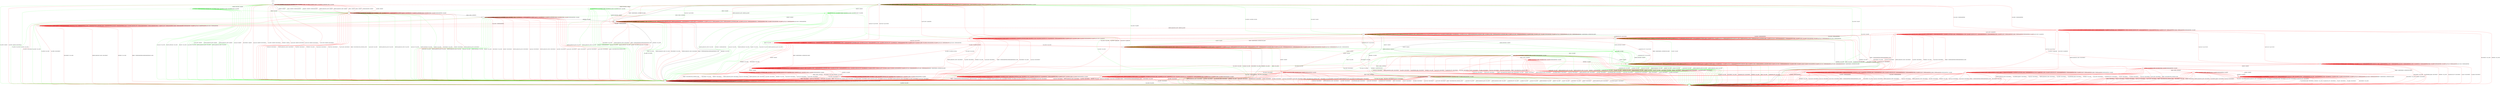 digraph "" {
	graph ["Incoming time"=0.11934328079223633,
		"Outgoing time"=0.16845393180847168,
		Output="{'States': 36, 'Transitions': 837, 'Filename': '../results/ssh/OpenSSH-DropBear-msat-3.dot'}",
		Reference="{'States': 32, 'Transitions': 683, 'Filename': '../subjects/ssh/OpenSSH.dot'}",
		Solver=msat,
		Updated="{'States': 18, 'Transitions': 222, 'Filename': '../subjects/ssh/DropBear.dot'}",
		"f-measure"=0.15027624309392265,
		precision=0.3063063063063063,
		recall=0.09956076134699854
	];
	a -> a	[key=0,
		label="SERVICE_REQUEST_AUTH / SERVICE_ACCEPT"];
	a -> a	[key=1,
		label="CH_CLOSE / CH_NONE"];
	a -> a	[key=2,
		label="CH_REQUEST_PTY / CH_NONE"];
	a -> a	[key=3,
		label="CH_EOF / CH_NONE"];
	a -> a	[key=4,
		label="CH_DATA / CH_NONE"];
	a -> a	[key=5,
		color=green,
		label="UA_PK_NOK / NO_RESP"];
	a -> a	[key=6,
		color=green,
		label="SERVICE_REQUEST_CONN / SERVICE_ACCEPT"];
	a -> a	[key=7,
		color=green,
		label="UA_PK_OK / NO_RESP"];
	a -> a	[key=8,
		color=red,
		label="KEXINIT / UNIMPLEMENTED"];
	a -> a	[key=9,
		color=red,
		label="CH_WINDOW_ADJUST / CH_NONE"];
	a -> a	[key=10,
		color=red,
		label="DEBUG / NO_RESP"];
	a -> a	[key=11,
		color=red,
		label="CH_EXTENDED_DATA / CH_NONE"];
	a -> a	[key=12,
		color=red,
		label="KEX30 / UNIMPLEMENTED"];
	a -> a	[key=13,
		color=red,
		label="IGNORE / NO_RESP"];
	a -> a	[key=14,
		color=red,
		label="UNIMPLEMENTED / NO_RESP"];
	a -> e	[key=0,
		color=green,
		label="CH_OPEN / CH_OPEN_SUCCESS"];
	a -> f	[key=0,
		label="NEWKEYS / NO_CONN"];
	a -> f	[key=1,
		color=green,
		label="KEX30 / NO_CONN"];
	a -> f	[key=2,
		color=red,
		label="DISCONNECT / NO_CONN"];
	a -> f	[key=3,
		color=red,
		label="SERVICE_REQUEST_CONN / DISCONNECT"];
	a -> f	[key=4,
		color=red,
		label="REKEY / UNIMPLEMENTED|UNIMPLEMENTED|NO_CONN"];
	p	[color=green];
	a -> p	[key=0,
		color=green,
		label="KEXINIT_PROCEED / KEXINIT"];
	q	[color=green];
	a -> q	[key=0,
		color=green,
		label="KEXINIT / KEXINIT"];
	t	[color=red];
	a -> t	[key=0,
		color=red,
		label="UA_PK_OK / UA_SUCCESS"];
	a -> t	[key=1,
		color=red,
		label="UA_PW_OK / UA_SUCCESS"];
	u	[color=red];
	a -> u	[key=0,
		color=red,
		label="UA_PW_NOK / UA_FAILURE"];
	v	[color=red];
	a -> v	[key=0,
		color=red,
		label="UA_NONE / UA_FAILURE"];
	w	[color=red];
	a -> w	[key=0,
		color=red,
		label="UA_PK_NOK / UA_FAILURE"];
	x	[color=red];
	a -> x	[key=0,
		color=red,
		label="CH_OPEN / UNIMPLEMENTED"];
	b -> b	[key=0,
		label="CH_CLOSE / CH_NONE"];
	b -> b	[key=1,
		label="CH_REQUEST_PTY / CH_NONE"];
	b -> b	[key=2,
		label="CH_EOF / CH_NONE"];
	b -> b	[key=3,
		label="CH_DATA / CH_NONE"];
	b -> b	[key=4,
		color=green,
		label="KEX30 / UNIMPLEMENTED"];
	b -> b	[key=5,
		color=red,
		label="CH_WINDOW_ADJUST / CH_NONE"];
	b -> b	[key=6,
		color=red,
		label="DEBUG / NO_RESP"];
	b -> b	[key=7,
		color=red,
		label="CH_EXTENDED_DATA / CH_NONE"];
	b -> b	[key=8,
		color=red,
		label="IGNORE / NO_RESP"];
	b -> b	[key=9,
		color=red,
		label="UNIMPLEMENTED / NO_RESP"];
	b -> f	[key=0,
		color=green,
		label="UA_PK_NOK / NO_CONN"];
	b -> f	[key=1,
		color=green,
		label="SERVICE_REQUEST_AUTH / NO_CONN"];
	b -> f	[key=2,
		color=green,
		label="SERVICE_REQUEST_CONN / NO_CONN"];
	b -> f	[key=3,
		color=green,
		label="UA_PK_OK / NO_CONN"];
	b -> f	[key=4,
		color=green,
		label="KEXINIT_PROCEED / NO_CONN"];
	b -> f	[key=5,
		color=green,
		label="KEXINIT / NO_CONN"];
	b -> f	[key=6,
		color=red,
		label="DISCONNECT / NO_CONN"];
	b -> f	[key=7,
		color=red,
		label="KEXINIT / DISCONNECT"];
	b -> f	[key=8,
		color=red,
		label="SERVICE_REQUEST_AUTH / DISCONNECT"];
	b -> f	[key=9,
		color=red,
		label="UA_PK_OK / DISCONNECT"];
	b -> f	[key=10,
		color=red,
		label="SERVICE_REQUEST_CONN / DISCONNECT"];
	b -> f	[key=11,
		color=red,
		label="UA_NONE / DISCONNECT"];
	b -> f	[key=12,
		color=red,
		label="UA_PK_NOK / DISCONNECT"];
	b -> f	[key=13,
		color=red,
		label="KEX30 / DISCONNECT"];
	b -> f	[key=14,
		color=red,
		label="UA_PW_OK / DISCONNECT"];
	b -> f	[key=15,
		color=red,
		label="UA_PW_NOK / DISCONNECT"];
	b -> f	[key=16,
		color=red,
		label="REKEY / DISCONNECT|NO_CONN|NO_CONN"];
	b -> g	[key=0,
		label="NEWKEYS / NO_RESP"];
	b -> i	[key=0,
		color=green,
		label="CH_OPEN / NO_CONN"];
	b -> i	[key=1,
		color=red,
		label="CH_OPEN / DISCONNECT"];
	c -> b	[key=0,
		label="KEX30 / KEX31+NEWKEYS"];
	c -> c	[key=0,
		label="CH_CLOSE / CH_NONE"];
	c -> c	[key=1,
		label="CH_REQUEST_PTY / CH_NONE"];
	c -> c	[key=2,
		label="CH_EOF / CH_NONE"];
	c -> c	[key=3,
		label="CH_DATA / CH_NONE"];
	c -> c	[key=4,
		color=green,
		label="NEWKEYS / UNIMPLEMENTED"];
	c -> c	[key=5,
		color=red,
		label="CH_WINDOW_ADJUST / CH_NONE"];
	c -> c	[key=6,
		color=red,
		label="DEBUG / NO_RESP"];
	c -> c	[key=7,
		color=red,
		label="CH_EXTENDED_DATA / CH_NONE"];
	c -> c	[key=8,
		color=red,
		label="IGNORE / NO_RESP"];
	c -> c	[key=9,
		color=red,
		label="UNIMPLEMENTED / NO_RESP"];
	c -> f	[key=0,
		color=green,
		label="UA_PK_NOK / NO_CONN"];
	c -> f	[key=1,
		color=green,
		label="SERVICE_REQUEST_AUTH / NO_CONN"];
	c -> f	[key=2,
		color=green,
		label="SERVICE_REQUEST_CONN / NO_CONN"];
	c -> f	[key=3,
		color=green,
		label="UA_PK_OK / NO_CONN"];
	c -> f	[key=4,
		color=green,
		label="KEXINIT_PROCEED / NO_CONN"];
	c -> f	[key=5,
		color=green,
		label="KEXINIT / NO_CONN"];
	c -> f	[key=6,
		color=red,
		label="DISCONNECT / NO_CONN"];
	c -> f	[key=7,
		color=red,
		label="KEXINIT / DISCONNECT"];
	c -> f	[key=8,
		color=red,
		label="SERVICE_REQUEST_AUTH / DISCONNECT"];
	c -> f	[key=9,
		color=red,
		label="UA_PK_OK / DISCONNECT"];
	c -> f	[key=10,
		color=red,
		label="SERVICE_REQUEST_CONN / DISCONNECT"];
	c -> f	[key=11,
		color=red,
		label="UA_NONE / DISCONNECT"];
	c -> f	[key=12,
		color=red,
		label="NEWKEYS / NO_CONN"];
	c -> f	[key=13,
		color=red,
		label="UA_PK_NOK / DISCONNECT"];
	c -> f	[key=14,
		color=red,
		label="UA_PW_OK / DISCONNECT"];
	c -> f	[key=15,
		color=red,
		label="UA_PW_NOK / DISCONNECT"];
	c -> f	[key=16,
		color=red,
		label="REKEY / DISCONNECT|NO_CONN|NO_CONN"];
	c -> i	[key=0,
		color=green,
		label="CH_OPEN / NO_CONN"];
	c -> i	[key=1,
		color=red,
		label="CH_OPEN / DISCONNECT"];
	d -> a	[key=0,
		color=green,
		label="CH_CLOSE / CH_EOF"];
	d -> d	[key=0,
		label="CH_OPEN / CH_MAX"];
	d -> d	[key=1,
		label="CH_DATA / NO_RESP"];
	d -> d	[key=2,
		color=green,
		label="UA_PK_NOK / NO_RESP"];
	d -> d	[key=3,
		color=green,
		label="SERVICE_REQUEST_AUTH / SERVICE_ACCEPT"];
	d -> d	[key=4,
		color=green,
		label="SERVICE_REQUEST_CONN / SERVICE_ACCEPT"];
	d -> d	[key=5,
		color=green,
		label="UA_PK_OK / NO_RESP"];
	d -> d	[key=6,
		color=red,
		label="SERVICE_REQUEST_AUTH / UNIMPLEMENTED"];
	d -> d	[key=7,
		color=red,
		label="CH_WINDOW_ADJUST / NO_RESP"];
	d -> d	[key=8,
		color=red,
		label="DEBUG / NO_RESP"];
	d -> d	[key=9,
		color=red,
		label="UA_PK_OK / UNIMPLEMENTED"];
	d -> d	[key=10,
		color=red,
		label="SERVICE_REQUEST_CONN / UNIMPLEMENTED"];
	d -> d	[key=11,
		color=red,
		label="UA_NONE / UNIMPLEMENTED"];
	d -> d	[key=12,
		color=red,
		label="CH_EXTENDED_DATA / NO_RESP"];
	d -> d	[key=13,
		color=red,
		label="UA_PK_NOK / UNIMPLEMENTED"];
	d -> d	[key=14,
		color=red,
		label="KEX30 / UNIMPLEMENTED"];
	d -> d	[key=15,
		color=red,
		label="IGNORE / NO_RESP"];
	d -> d	[key=16,
		color=red,
		label="CH_EOF / NO_RESP"];
	d -> d	[key=17,
		color=red,
		label="UNIMPLEMENTED / NO_RESP"];
	d -> d	[key=18,
		color=red,
		label="UA_PW_OK / UNIMPLEMENTED"];
	d -> d	[key=19,
		color=red,
		label="UA_PW_NOK / UNIMPLEMENTED"];
	d -> i	[key=0,
		label="NEWKEYS / NO_CONN"];
	d -> i	[key=1,
		color=green,
		label="KEX30 / NO_CONN"];
	d -> i	[key=2,
		color=green,
		label="CH_REQUEST_PTY / NO_CONN"];
	d -> i	[key=3,
		color=red,
		label="DISCONNECT / NO_CONN"];
	d -> i	[key=4,
		color=red,
		label="CH_REQUEST_PTY / DISCONNECT"];
	d -> j	[key=0,
		label="KEXINIT / KEXINIT"];
	d -> l	[key=0,
		color=green,
		label="CH_EOF / CH_EOF"];
	d -> l	[key=1,
		color=red,
		label="REKEY / KEXINIT|KEX31+NEWKEYS|NO_RESP"];
	r	[color=green];
	d -> r	[key=0,
		color=green,
		label="KEXINIT_PROCEED / KEXINIT"];
	d -> t	[key=0,
		color=red,
		label="CH_CLOSE / CH_CLOSE"];
	e -> a	[key=0,
		color=green,
		label="CH_CLOSE / CH_EOF"];
	e -> d	[key=0,
		color=green,
		label="CH_REQUEST_PTY / CH_SUCCESS"];
	e -> e	[key=0,
		label="CH_OPEN / CH_MAX"];
	e -> e	[key=1,
		label="CH_DATA / NO_RESP"];
	e -> e	[key=2,
		color=green,
		label="UA_PK_NOK / NO_RESP"];
	e -> e	[key=3,
		color=green,
		label="SERVICE_REQUEST_AUTH / SERVICE_ACCEPT"];
	e -> e	[key=4,
		color=green,
		label="SERVICE_REQUEST_CONN / SERVICE_ACCEPT"];
	e -> e	[key=5,
		color=green,
		label="UA_PK_OK / NO_RESP"];
	e -> e	[key=6,
		color=red,
		label="SERVICE_REQUEST_AUTH / NO_RESP"];
	e -> e	[key=7,
		color=red,
		label="CH_WINDOW_ADJUST / NO_RESP"];
	e -> e	[key=8,
		color=red,
		label="DEBUG / NO_RESP"];
	e -> e	[key=9,
		color=red,
		label="UA_PK_OK / UNIMPLEMENTED"];
	e -> e	[key=10,
		color=red,
		label="SERVICE_REQUEST_CONN / NO_RESP"];
	e -> e	[key=11,
		color=red,
		label="UA_NONE / UNIMPLEMENTED"];
	e -> e	[key=12,
		color=red,
		label="CH_EXTENDED_DATA / NO_RESP"];
	e -> e	[key=13,
		color=red,
		label="UA_PK_NOK / UNIMPLEMENTED"];
	e -> e	[key=14,
		color=red,
		label="KEX30 / NO_RESP"];
	e -> e	[key=15,
		color=red,
		label="IGNORE / NO_RESP"];
	e -> e	[key=16,
		color=red,
		label="CH_EOF / NO_RESP"];
	e -> e	[key=17,
		color=red,
		label="UNIMPLEMENTED / NO_RESP"];
	e -> e	[key=18,
		color=red,
		label="UA_PW_OK / UNIMPLEMENTED"];
	e -> e	[key=19,
		color=red,
		label="UA_PW_NOK / UNIMPLEMENTED"];
	e -> e	[key=20,
		color=red,
		label="REKEY / KEXINIT|KEX31+NEWKEYS|NO_RESP"];
	e -> i	[key=0,
		label="NEWKEYS / NO_CONN"];
	e -> i	[key=1,
		color=green,
		label="KEX30 / NO_CONN"];
	e -> i	[key=2,
		color=red,
		label="DISCONNECT / NO_CONN"];
	e -> j	[key=0,
		color=green,
		label="KEXINIT / KEXINIT"];
	e -> l	[key=0,
		color=red,
		label="CH_REQUEST_PTY / CH_SUCCESS"];
	e -> n	[key=0,
		color=green,
		label="CH_EOF / CH_EOF"];
	e -> r	[key=0,
		color=green,
		label="KEXINIT_PROCEED / KEXINIT"];
	z	[color=red];
	e -> z	[key=0,
		color=red,
		label="CH_CLOSE / CH_CLOSE"];
	ff	[color=red];
	e -> ff	[key=0,
		color=red,
		label="KEXINIT / KEXINIT"];
	f -> f	[key=0,
		label="KEXINIT / NO_CONN"];
	f -> f	[key=1,
		label="SERVICE_REQUEST_AUTH / NO_CONN"];
	f -> f	[key=2,
		label="UA_PK_OK / NO_CONN"];
	f -> f	[key=3,
		label="SERVICE_REQUEST_CONN / NO_CONN"];
	f -> f	[key=4,
		label="NEWKEYS / NO_CONN"];
	f -> f	[key=5,
		label="UA_PK_NOK / NO_CONN"];
	f -> f	[key=6,
		label="CH_CLOSE / CH_NONE"];
	f -> f	[key=7,
		label="CH_REQUEST_PTY / CH_NONE"];
	f -> f	[key=8,
		label="KEX30 / NO_CONN"];
	f -> f	[key=9,
		label="CH_EOF / CH_NONE"];
	f -> f	[key=10,
		label="CH_DATA / CH_NONE"];
	f -> f	[key=11,
		color=green,
		label="KEXINIT_PROCEED / NO_CONN"];
	f -> f	[key=12,
		color=red,
		label="DISCONNECT / NO_CONN"];
	f -> f	[key=13,
		color=red,
		label="CH_WINDOW_ADJUST / CH_NONE"];
	f -> f	[key=14,
		color=red,
		label="DEBUG / NO_CONN"];
	f -> f	[key=15,
		color=red,
		label="UA_NONE / NO_CONN"];
	f -> f	[key=16,
		color=red,
		label="CH_EXTENDED_DATA / CH_NONE"];
	f -> f	[key=17,
		color=red,
		label="IGNORE / NO_CONN"];
	f -> f	[key=18,
		color=red,
		label="UNIMPLEMENTED / NO_CONN"];
	f -> f	[key=19,
		color=red,
		label="UA_PW_OK / NO_CONN"];
	f -> f	[key=20,
		color=red,
		label="UA_PW_NOK / NO_CONN"];
	f -> f	[key=21,
		color=red,
		label="REKEY / NO_CONN|NO_CONN|NO_CONN"];
	f -> i	[key=0,
		label="CH_OPEN / NO_CONN"];
	g -> a	[key=0,
		color=green,
		label="UA_PK_OK / UA_SUCCESS"];
	g -> a	[key=1,
		color=red,
		label="SERVICE_REQUEST_AUTH / SERVICE_ACCEPT"];
	g -> f	[key=0,
		label="NEWKEYS / NO_CONN"];
	g -> f	[key=1,
		color=green,
		label="KEX30 / NO_CONN"];
	g -> f	[key=2,
		color=green,
		label="SERVICE_REQUEST_CONN / NO_CONN"];
	g -> f	[key=3,
		color=red,
		label="DISCONNECT / NO_CONN"];
	g -> f	[key=4,
		color=red,
		label="SERVICE_REQUEST_CONN / DISCONNECT"];
	g -> f	[key=5,
		color=red,
		label="REKEY / UNIMPLEMENTED|UNIMPLEMENTED|NO_CONN"];
	g -> g	[key=0,
		label="CH_CLOSE / CH_NONE"];
	g -> g	[key=1,
		label="CH_REQUEST_PTY / CH_NONE"];
	g -> g	[key=2,
		label="CH_EOF / CH_NONE"];
	g -> g	[key=3,
		label="CH_DATA / CH_NONE"];
	g -> g	[key=4,
		color=green,
		label="UA_PK_NOK / UA_FAILURE"];
	g -> g	[key=5,
		color=green,
		label="SERVICE_REQUEST_AUTH / SERVICE_ACCEPT"];
	g -> g	[key=6,
		color=red,
		label="KEXINIT / UNIMPLEMENTED"];
	g -> g	[key=7,
		color=red,
		label="CH_WINDOW_ADJUST / CH_NONE"];
	g -> g	[key=8,
		color=red,
		label="DEBUG / NO_RESP"];
	g -> g	[key=9,
		color=red,
		label="UA_PK_OK / UNIMPLEMENTED"];
	g -> g	[key=10,
		color=red,
		label="UA_NONE / UNIMPLEMENTED"];
	g -> g	[key=11,
		color=red,
		label="CH_EXTENDED_DATA / CH_NONE"];
	g -> g	[key=12,
		color=red,
		label="UA_PK_NOK / UNIMPLEMENTED"];
	g -> g	[key=13,
		color=red,
		label="KEX30 / UNIMPLEMENTED"];
	g -> g	[key=14,
		color=red,
		label="IGNORE / NO_RESP"];
	g -> g	[key=15,
		color=red,
		label="UNIMPLEMENTED / NO_RESP"];
	g -> g	[key=16,
		color=red,
		label="UA_PW_OK / UNIMPLEMENTED"];
	g -> g	[key=17,
		color=red,
		label="UA_PW_NOK / UNIMPLEMENTED"];
	g -> i	[key=0,
		color=green,
		label="CH_OPEN / NO_CONN"];
	g -> p	[key=0,
		color=green,
		label="KEXINIT_PROCEED / KEXINIT"];
	g -> q	[key=0,
		color=green,
		label="KEXINIT / KEXINIT"];
	s	[color=red];
	g -> s	[key=0,
		color=red,
		label="CH_OPEN / UNIMPLEMENTED"];
	h -> m	[key=0];
	i -> f	[key=0,
		label="CH_CLOSE / NO_CONN"];
	i -> i	[key=0,
		label="KEXINIT / NO_CONN"];
	i -> i	[key=1,
		label="SERVICE_REQUEST_AUTH / NO_CONN"];
	i -> i	[key=2,
		label="UA_PK_OK / NO_CONN"];
	i -> i	[key=3,
		label="SERVICE_REQUEST_CONN / NO_CONN"];
	i -> i	[key=4,
		label="NEWKEYS / NO_CONN"];
	i -> i	[key=5,
		label="UA_PK_NOK / NO_CONN"];
	i -> i	[key=6,
		label="CH_OPEN / CH_MAX"];
	i -> i	[key=7,
		label="CH_REQUEST_PTY / NO_CONN"];
	i -> i	[key=8,
		label="KEX30 / NO_CONN"];
	i -> i	[key=9,
		label="CH_EOF / NO_CONN"];
	i -> i	[key=10,
		label="CH_DATA / NO_CONN"];
	i -> i	[key=11,
		color=green,
		label="KEXINIT_PROCEED / NO_CONN"];
	i -> i	[key=12,
		color=red,
		label="DISCONNECT / NO_CONN"];
	i -> i	[key=13,
		color=red,
		label="CH_WINDOW_ADJUST / NO_CONN"];
	i -> i	[key=14,
		color=red,
		label="DEBUG / NO_CONN"];
	i -> i	[key=15,
		color=red,
		label="UA_NONE / NO_CONN"];
	i -> i	[key=16,
		color=red,
		label="CH_EXTENDED_DATA / NO_CONN"];
	i -> i	[key=17,
		color=red,
		label="IGNORE / NO_CONN"];
	i -> i	[key=18,
		color=red,
		label="UNIMPLEMENTED / NO_CONN"];
	i -> i	[key=19,
		color=red,
		label="UA_PW_OK / NO_CONN"];
	i -> i	[key=20,
		color=red,
		label="UA_PW_NOK / NO_CONN"];
	i -> i	[key=21,
		color=red,
		label="REKEY / NO_CONN|NO_CONN|NO_CONN"];
	j -> f	[key=0,
		color=green,
		label="CH_CLOSE / NO_CONN"];
	j -> f	[key=1,
		color=red,
		label="CH_CLOSE / DISCONNECT"];
	j -> i	[key=0,
		color=green,
		label="UA_PK_NOK / NO_CONN"];
	j -> i	[key=1,
		color=green,
		label="SERVICE_REQUEST_AUTH / NO_CONN"];
	j -> i	[key=2,
		color=green,
		label="SERVICE_REQUEST_CONN / NO_CONN"];
	j -> i	[key=3,
		color=green,
		label="NEWKEYS / UNIMPLEMENTED"];
	j -> i	[key=4,
		color=green,
		label="CH_REQUEST_PTY / NO_CONN"];
	j -> i	[key=5,
		color=green,
		label="CH_DATA / NO_CONN"];
	j -> i	[key=6,
		color=green,
		label="UA_PK_OK / NO_CONN"];
	j -> i	[key=7,
		color=green,
		label="KEXINIT_PROCEED / NO_CONN"];
	j -> i	[key=8,
		color=green,
		label="KEXINIT / NO_CONN"];
	j -> i	[key=9,
		color=green,
		label="CH_EOF / NO_CONN"];
	j -> i	[key=10,
		color=red,
		label="DISCONNECT / NO_CONN"];
	j -> i	[key=11,
		color=red,
		label="KEXINIT / DISCONNECT"];
	j -> i	[key=12,
		color=red,
		label="SERVICE_REQUEST_AUTH / DISCONNECT"];
	j -> i	[key=13,
		color=red,
		label="CH_WINDOW_ADJUST / DISCONNECT"];
	j -> i	[key=14,
		color=red,
		label="UA_PK_OK / DISCONNECT"];
	j -> i	[key=15,
		color=red,
		label="SERVICE_REQUEST_CONN / DISCONNECT"];
	j -> i	[key=16,
		color=red,
		label="UA_NONE / DISCONNECT"];
	j -> i	[key=17,
		color=red,
		label="CH_EXTENDED_DATA / DISCONNECT"];
	j -> i	[key=18,
		color=red,
		label="NEWKEYS / NO_CONN"];
	j -> i	[key=19,
		color=red,
		label="UA_PK_NOK / DISCONNECT"];
	j -> i	[key=20,
		color=red,
		label="CH_REQUEST_PTY / DISCONNECT"];
	j -> i	[key=21,
		color=red,
		label="CH_EOF / DISCONNECT"];
	j -> i	[key=22,
		color=red,
		label="CH_DATA / DISCONNECT"];
	j -> i	[key=23,
		color=red,
		label="UA_PW_OK / DISCONNECT"];
	j -> i	[key=24,
		color=red,
		label="UA_PW_NOK / DISCONNECT"];
	j -> i	[key=25,
		color=red,
		label="REKEY / DISCONNECT|NO_CONN|NO_CONN"];
	j -> j	[key=0,
		label="CH_OPEN / CH_MAX"];
	j -> j	[key=1,
		color=red,
		label="DEBUG / NO_RESP"];
	j -> j	[key=2,
		color=red,
		label="IGNORE / NO_RESP"];
	j -> j	[key=3,
		color=red,
		label="UNIMPLEMENTED / NO_RESP"];
	j -> k	[key=0,
		color=green,
		label="KEX30 / KEX31+NEWKEYS"];
	jj	[color=red];
	j -> jj	[key=0,
		color=red,
		label="KEX30 / KEX31+NEWKEYS"];
	k -> e	[key=0,
		label="NEWKEYS / NO_RESP"];
	k -> f	[key=0,
		color=green,
		label="CH_CLOSE / NO_CONN"];
	k -> f	[key=1,
		color=red,
		label="CH_CLOSE / DISCONNECT"];
	k -> i	[key=0,
		color=green,
		label="UA_PK_NOK / NO_CONN"];
	k -> i	[key=1,
		color=green,
		label="SERVICE_REQUEST_AUTH / NO_CONN"];
	k -> i	[key=2,
		color=green,
		label="SERVICE_REQUEST_CONN / NO_CONN"];
	k -> i	[key=3,
		color=green,
		label="CH_REQUEST_PTY / NO_CONN"];
	k -> i	[key=4,
		color=green,
		label="CH_DATA / NO_CONN"];
	k -> i	[key=5,
		color=green,
		label="UA_PK_OK / NO_CONN"];
	k -> i	[key=6,
		color=green,
		label="KEXINIT_PROCEED / NO_CONN"];
	k -> i	[key=7,
		color=green,
		label="KEXINIT / NO_CONN"];
	k -> i	[key=8,
		color=green,
		label="CH_EOF / NO_CONN"];
	k -> i	[key=9,
		color=red,
		label="DISCONNECT / NO_CONN"];
	k -> i	[key=10,
		color=red,
		label="KEXINIT / DISCONNECT"];
	k -> i	[key=11,
		color=red,
		label="SERVICE_REQUEST_AUTH / DISCONNECT"];
	k -> i	[key=12,
		color=red,
		label="CH_WINDOW_ADJUST / DISCONNECT"];
	k -> i	[key=13,
		color=red,
		label="UA_PK_OK / DISCONNECT"];
	k -> i	[key=14,
		color=red,
		label="SERVICE_REQUEST_CONN / DISCONNECT"];
	k -> i	[key=15,
		color=red,
		label="UA_NONE / DISCONNECT"];
	k -> i	[key=16,
		color=red,
		label="CH_EXTENDED_DATA / DISCONNECT"];
	k -> i	[key=17,
		color=red,
		label="UA_PK_NOK / DISCONNECT"];
	k -> i	[key=18,
		color=red,
		label="CH_REQUEST_PTY / DISCONNECT"];
	k -> i	[key=19,
		color=red,
		label="KEX30 / DISCONNECT"];
	k -> i	[key=20,
		color=red,
		label="CH_EOF / DISCONNECT"];
	k -> i	[key=21,
		color=red,
		label="CH_DATA / DISCONNECT"];
	k -> i	[key=22,
		color=red,
		label="UA_PW_OK / DISCONNECT"];
	k -> i	[key=23,
		color=red,
		label="UA_PW_NOK / DISCONNECT"];
	k -> i	[key=24,
		color=red,
		label="REKEY / DISCONNECT|NO_CONN|NO_CONN"];
	k -> k	[key=0,
		label="CH_OPEN / CH_MAX"];
	k -> k	[key=1,
		color=green,
		label="KEX30 / UNIMPLEMENTED"];
	k -> k	[key=2,
		color=red,
		label="DEBUG / NO_RESP"];
	k -> k	[key=3,
		color=red,
		label="IGNORE / NO_RESP"];
	k -> k	[key=4,
		color=red,
		label="UNIMPLEMENTED / NO_RESP"];
	l -> a	[key=0,
		color=green,
		label="CH_CLOSE / NO_RESP"];
	l -> i	[key=0,
		label="NEWKEYS / NO_CONN"];
	l -> i	[key=1,
		color=green,
		label="KEX30 / NO_CONN"];
	l -> i	[key=2,
		color=green,
		label="CH_REQUEST_PTY / NO_CONN"];
	l -> i	[key=3,
		color=green,
		label="CH_DATA / NO_CONN"];
	l -> i	[key=4,
		color=red,
		label="DISCONNECT / NO_CONN"];
	l -> i	[key=5,
		color=red,
		label="CH_REQUEST_PTY / DISCONNECT"];
	l -> j	[key=0,
		label="KEXINIT / KEXINIT"];
	l -> l	[key=0,
		label="CH_OPEN / CH_MAX"];
	l -> l	[key=1,
		label="CH_EOF / NO_RESP"];
	l -> l	[key=2,
		color=green,
		label="UA_PK_NOK / NO_RESP"];
	l -> l	[key=3,
		color=green,
		label="SERVICE_REQUEST_AUTH / SERVICE_ACCEPT"];
	l -> l	[key=4,
		color=green,
		label="SERVICE_REQUEST_CONN / SERVICE_ACCEPT"];
	l -> l	[key=5,
		color=green,
		label="UA_PK_OK / NO_RESP"];
	l -> l	[key=6,
		color=red,
		label="SERVICE_REQUEST_AUTH / NO_RESP"];
	l -> l	[key=7,
		color=red,
		label="CH_WINDOW_ADJUST / NO_RESP"];
	l -> l	[key=8,
		color=red,
		label="DEBUG / NO_RESP"];
	l -> l	[key=9,
		color=red,
		label="UA_PK_OK / UNIMPLEMENTED"];
	l -> l	[key=10,
		color=red,
		label="SERVICE_REQUEST_CONN / NO_RESP"];
	l -> l	[key=11,
		color=red,
		label="UA_NONE / UNIMPLEMENTED"];
	l -> l	[key=12,
		color=red,
		label="CH_EXTENDED_DATA / NO_RESP"];
	l -> l	[key=13,
		color=red,
		label="UA_PK_NOK / UNIMPLEMENTED"];
	l -> l	[key=14,
		color=red,
		label="KEX30 / NO_RESP"];
	l -> l	[key=15,
		color=red,
		label="IGNORE / NO_RESP"];
	l -> l	[key=16,
		color=red,
		label="CH_DATA / NO_RESP"];
	l -> l	[key=17,
		color=red,
		label="UNIMPLEMENTED / NO_RESP"];
	l -> l	[key=18,
		color=red,
		label="UA_PW_OK / UNIMPLEMENTED"];
	l -> l	[key=19,
		color=red,
		label="UA_PW_NOK / UNIMPLEMENTED"];
	l -> l	[key=20,
		color=red,
		label="REKEY / KEXINIT|KEX31+NEWKEYS|NO_RESP"];
	l -> r	[key=0,
		color=green,
		label="KEXINIT_PROCEED / KEXINIT"];
	l -> z	[key=0,
		color=red,
		label="CH_CLOSE / CH_CLOSE"];
	m -> c	[key=0,
		label="KEXINIT / KEXINIT"];
	m -> c	[key=1,
		color=green,
		label="KEX30 / KEXINIT+UNIMPLEMENTED"];
	m -> c	[key=2,
		color=green,
		label="NEWKEYS / KEXINIT+UNIMPLEMENTED"];
	m -> c	[key=3,
		color=red,
		label="SERVICE_REQUEST_AUTH / KEXINIT"];
	m -> c	[key=4,
		color=red,
		label="DEBUG / KEXINIT"];
	m -> c	[key=5,
		color=red,
		label="SERVICE_REQUEST_CONN / KEXINIT"];
	m -> c	[key=6,
		color=red,
		label="KEX30 / KEXINIT"];
	m -> c	[key=7,
		color=red,
		label="IGNORE / KEXINIT"];
	m -> c	[key=8,
		color=red,
		label="UNIMPLEMENTED / KEXINIT"];
	m -> f	[key=0,
		color=green,
		label="UA_PK_NOK / KEXINIT"];
	m -> f	[key=1,
		color=green,
		label="SERVICE_REQUEST_AUTH / KEXINIT"];
	m -> f	[key=2,
		color=green,
		label="SERVICE_REQUEST_CONN / KEXINIT"];
	m -> f	[key=3,
		color=green,
		label="UA_PK_OK / KEXINIT"];
	m -> f	[key=4,
		color=red,
		label="DISCONNECT / KEXINIT"];
	m -> f	[key=5,
		color=red,
		label="UA_PK_OK / KEXINIT+DISCONNECT"];
	m -> f	[key=6,
		color=red,
		label="UA_NONE / KEXINIT+DISCONNECT"];
	m -> f	[key=7,
		color=red,
		label="NEWKEYS / KEXINIT"];
	m -> f	[key=8,
		color=red,
		label="UA_PK_NOK / KEXINIT+DISCONNECT"];
	m -> f	[key=9,
		color=red,
		label="UA_PW_OK / KEXINIT+DISCONNECT"];
	m -> f	[key=10,
		color=red,
		label="UA_PW_NOK / KEXINIT+DISCONNECT"];
	m -> g	[key=0,
		color=red,
		label="REKEY / KEXINIT|KEX31+NEWKEYS|NO_RESP"];
	m -> i	[key=0,
		color=green,
		label="CH_OPEN / KEXINIT"];
	m -> i	[key=1,
		color=red,
		label="CH_OPEN / KEXINIT+DISCONNECT"];
	m -> m	[key=0,
		label="CH_CLOSE / CH_NONE"];
	m -> m	[key=1,
		label="CH_REQUEST_PTY / CH_NONE"];
	m -> m	[key=2,
		label="CH_EOF / CH_NONE"];
	m -> m	[key=3,
		label="CH_DATA / CH_NONE"];
	m -> m	[key=4,
		color=red,
		label="CH_WINDOW_ADJUST / CH_NONE"];
	m -> m	[key=5,
		color=red,
		label="CH_EXTENDED_DATA / CH_NONE"];
	o	[color=green];
	m -> o	[key=0,
		color=green,
		label="KEXINIT_PROCEED / KEXINIT"];
	n -> a	[key=0,
		color=green,
		label="CH_CLOSE / NO_RESP"];
	n -> d	[key=0,
		color=red,
		label="CH_REQUEST_PTY / CH_SUCCESS"];
	n -> e	[key=0,
		color=red,
		label="REKEY / KEXINIT|KEX31+NEWKEYS|NO_RESP"];
	n -> i	[key=0,
		label="NEWKEYS / NO_CONN"];
	n -> i	[key=1,
		color=green,
		label="KEX30 / NO_CONN"];
	n -> i	[key=2,
		color=green,
		label="CH_DATA / NO_CONN"];
	n -> i	[key=3,
		color=red,
		label="DISCONNECT / NO_CONN"];
	n -> j	[key=0,
		color=green,
		label="KEXINIT / KEXINIT"];
	n -> l	[key=0,
		color=green,
		label="CH_REQUEST_PTY / CH_SUCCESS"];
	n -> n	[key=0,
		label="CH_OPEN / CH_MAX"];
	n -> n	[key=1,
		label="CH_EOF / NO_RESP"];
	n -> n	[key=2,
		color=green,
		label="UA_PK_NOK / NO_RESP"];
	n -> n	[key=3,
		color=green,
		label="SERVICE_REQUEST_AUTH / SERVICE_ACCEPT"];
	n -> n	[key=4,
		color=green,
		label="SERVICE_REQUEST_CONN / SERVICE_ACCEPT"];
	n -> n	[key=5,
		color=green,
		label="UA_PK_OK / NO_RESP"];
	n -> n	[key=6,
		color=red,
		label="SERVICE_REQUEST_AUTH / UNIMPLEMENTED"];
	n -> n	[key=7,
		color=red,
		label="CH_WINDOW_ADJUST / NO_RESP"];
	n -> n	[key=8,
		color=red,
		label="DEBUG / NO_RESP"];
	n -> n	[key=9,
		color=red,
		label="UA_PK_OK / UNIMPLEMENTED"];
	n -> n	[key=10,
		color=red,
		label="SERVICE_REQUEST_CONN / UNIMPLEMENTED"];
	n -> n	[key=11,
		color=red,
		label="UA_NONE / UNIMPLEMENTED"];
	n -> n	[key=12,
		color=red,
		label="CH_EXTENDED_DATA / NO_RESP"];
	n -> n	[key=13,
		color=red,
		label="UA_PK_NOK / UNIMPLEMENTED"];
	n -> n	[key=14,
		color=red,
		label="KEX30 / UNIMPLEMENTED"];
	n -> n	[key=15,
		color=red,
		label="IGNORE / NO_RESP"];
	n -> n	[key=16,
		color=red,
		label="CH_DATA / NO_RESP"];
	n -> n	[key=17,
		color=red,
		label="UNIMPLEMENTED / NO_RESP"];
	n -> n	[key=18,
		color=red,
		label="UA_PW_OK / UNIMPLEMENTED"];
	n -> n	[key=19,
		color=red,
		label="UA_PW_NOK / UNIMPLEMENTED"];
	n -> r	[key=0,
		color=green,
		label="KEXINIT_PROCEED / KEXINIT"];
	n -> t	[key=0,
		color=red,
		label="CH_CLOSE / CH_CLOSE"];
	n -> ff	[key=0,
		color=red,
		label="KEXINIT / KEXINIT"];
	o -> c	[key=0,
		color=green,
		label="KEX30 / NO_RESP"];
	o -> f	[key=0,
		color=green,
		label="UA_PK_NOK / NO_CONN"];
	o -> f	[key=1,
		color=green,
		label="SERVICE_REQUEST_AUTH / NO_CONN"];
	o -> f	[key=2,
		color=green,
		label="SERVICE_REQUEST_CONN / NO_CONN"];
	o -> f	[key=3,
		color=green,
		label="UA_PK_OK / NO_CONN"];
	o -> f	[key=4,
		color=green,
		label="KEXINIT_PROCEED / NO_CONN"];
	o -> f	[key=5,
		color=green,
		label="KEXINIT / NO_CONN"];
	o -> i	[key=0,
		color=green,
		label="CH_OPEN / NO_CONN"];
	o -> o	[key=0,
		color=green,
		label="NEWKEYS / UNIMPLEMENTED"];
	o -> o	[key=1,
		color=green,
		label="CH_REQUEST_PTY / CH_NONE"];
	o -> o	[key=2,
		color=green,
		label="CH_DATA / CH_NONE"];
	o -> o	[key=3,
		color=green,
		label="CH_CLOSE / CH_NONE"];
	o -> o	[key=4,
		color=green,
		label="CH_EOF / CH_NONE"];
	p -> f	[key=0,
		color=green,
		label="UA_PK_NOK / NO_CONN"];
	p -> f	[key=1,
		color=green,
		label="SERVICE_REQUEST_AUTH / NO_CONN"];
	p -> f	[key=2,
		color=green,
		label="SERVICE_REQUEST_CONN / NO_CONN"];
	p -> f	[key=3,
		color=green,
		label="NEWKEYS / UNIMPLEMENTED"];
	p -> f	[key=4,
		color=green,
		label="UA_PK_OK / NO_CONN"];
	p -> f	[key=5,
		color=green,
		label="KEXINIT_PROCEED / NO_CONN"];
	p -> f	[key=6,
		color=green,
		label="KEXINIT / NO_CONN"];
	p -> i	[key=0,
		color=green,
		label="CH_OPEN / NO_CONN"];
	p -> p	[key=0,
		color=green,
		label="CH_REQUEST_PTY / CH_NONE"];
	p -> p	[key=1,
		color=green,
		label="CH_DATA / CH_NONE"];
	p -> p	[key=2,
		color=green,
		label="CH_CLOSE / CH_NONE"];
	p -> p	[key=3,
		color=green,
		label="CH_EOF / CH_NONE"];
	p -> q	[key=0,
		color=green,
		label="KEX30 / NO_RESP"];
	q -> b	[key=0,
		color=green,
		label="KEX30 / KEX31+NEWKEYS"];
	q -> f	[key=0,
		color=green,
		label="UA_PK_NOK / NO_CONN"];
	q -> f	[key=1,
		color=green,
		label="SERVICE_REQUEST_AUTH / NO_CONN"];
	q -> f	[key=2,
		color=green,
		label="SERVICE_REQUEST_CONN / NO_CONN"];
	q -> f	[key=3,
		color=green,
		label="NEWKEYS / UNIMPLEMENTED"];
	q -> f	[key=4,
		color=green,
		label="UA_PK_OK / NO_CONN"];
	q -> f	[key=5,
		color=green,
		label="KEXINIT_PROCEED / NO_CONN"];
	q -> f	[key=6,
		color=green,
		label="KEXINIT / NO_CONN"];
	q -> i	[key=0,
		color=green,
		label="CH_OPEN / NO_CONN"];
	q -> q	[key=0,
		color=green,
		label="CH_REQUEST_PTY / CH_NONE"];
	q -> q	[key=1,
		color=green,
		label="CH_DATA / CH_NONE"];
	q -> q	[key=2,
		color=green,
		label="CH_CLOSE / CH_NONE"];
	q -> q	[key=3,
		color=green,
		label="CH_EOF / CH_NONE"];
	r -> f	[key=0,
		color=green,
		label="CH_CLOSE / NO_CONN"];
	r -> i	[key=0,
		color=green,
		label="UA_PK_NOK / NO_CONN"];
	r -> i	[key=1,
		color=green,
		label="SERVICE_REQUEST_AUTH / NO_CONN"];
	r -> i	[key=2,
		color=green,
		label="SERVICE_REQUEST_CONN / NO_CONN"];
	r -> i	[key=3,
		color=green,
		label="NEWKEYS / UNIMPLEMENTED"];
	r -> i	[key=4,
		color=green,
		label="CH_REQUEST_PTY / NO_CONN"];
	r -> i	[key=5,
		color=green,
		label="CH_DATA / NO_CONN"];
	r -> i	[key=6,
		color=green,
		label="UA_PK_OK / NO_CONN"];
	r -> i	[key=7,
		color=green,
		label="KEXINIT_PROCEED / NO_CONN"];
	r -> i	[key=8,
		color=green,
		label="KEXINIT / NO_CONN"];
	r -> i	[key=9,
		color=green,
		label="CH_EOF / NO_CONN"];
	r -> j	[key=0,
		color=green,
		label="KEX30 / NO_RESP"];
	r -> r	[key=0,
		color=green,
		label="CH_OPEN / CH_MAX"];
	s -> g	[key=0,
		color=red,
		label="CH_CLOSE / UNIMPLEMENTED"];
	s -> i	[key=0,
		color=red,
		label="DISCONNECT / NO_CONN"];
	s -> i	[key=1,
		color=red,
		label="SERVICE_REQUEST_CONN / DISCONNECT"];
	s -> i	[key=2,
		color=red,
		label="NEWKEYS / NO_CONN"];
	s -> i	[key=3,
		color=red,
		label="REKEY / UNIMPLEMENTED|UNIMPLEMENTED|NO_CONN"];
	s -> s	[key=0,
		color=red,
		label="KEXINIT / UNIMPLEMENTED"];
	s -> s	[key=1,
		color=red,
		label="CH_WINDOW_ADJUST / UNIMPLEMENTED"];
	s -> s	[key=2,
		color=red,
		label="DEBUG / NO_RESP"];
	s -> s	[key=3,
		color=red,
		label="UA_PK_OK / UNIMPLEMENTED"];
	s -> s	[key=4,
		color=red,
		label="UA_NONE / UNIMPLEMENTED"];
	s -> s	[key=5,
		color=red,
		label="CH_EXTENDED_DATA / UNIMPLEMENTED"];
	s -> s	[key=6,
		color=red,
		label="UA_PK_NOK / UNIMPLEMENTED"];
	s -> s	[key=7,
		color=red,
		label="CH_OPEN / CH_MAX"];
	s -> s	[key=8,
		color=red,
		label="CH_REQUEST_PTY / UNIMPLEMENTED"];
	s -> s	[key=9,
		color=red,
		label="KEX30 / UNIMPLEMENTED"];
	s -> s	[key=10,
		color=red,
		label="IGNORE / NO_RESP"];
	s -> s	[key=11,
		color=red,
		label="CH_EOF / UNIMPLEMENTED"];
	s -> s	[key=12,
		color=red,
		label="CH_DATA / UNIMPLEMENTED"];
	s -> s	[key=13,
		color=red,
		label="UNIMPLEMENTED / NO_RESP"];
	s -> s	[key=14,
		color=red,
		label="UA_PW_OK / UNIMPLEMENTED"];
	s -> s	[key=15,
		color=red,
		label="UA_PW_NOK / UNIMPLEMENTED"];
	s -> x	[key=0,
		color=red,
		label="SERVICE_REQUEST_AUTH / SERVICE_ACCEPT"];
	t -> f	[key=0,
		color=red,
		label="DISCONNECT / NO_CONN"];
	t -> f	[key=1,
		color=red,
		label="NEWKEYS / NO_CONN"];
	t -> n	[key=0,
		color=red,
		label="CH_OPEN / CH_OPEN_SUCCESS"];
	t -> t	[key=0,
		color=red,
		label="SERVICE_REQUEST_AUTH / UNIMPLEMENTED"];
	t -> t	[key=1,
		color=red,
		label="CH_WINDOW_ADJUST / CH_NONE"];
	t -> t	[key=2,
		color=red,
		label="DEBUG / NO_RESP"];
	t -> t	[key=3,
		color=red,
		label="UA_PK_OK / UNIMPLEMENTED"];
	t -> t	[key=4,
		color=red,
		label="SERVICE_REQUEST_CONN / UNIMPLEMENTED"];
	t -> t	[key=5,
		color=red,
		label="UA_NONE / UNIMPLEMENTED"];
	t -> t	[key=6,
		color=red,
		label="CH_EXTENDED_DATA / CH_NONE"];
	t -> t	[key=7,
		color=red,
		label="UA_PK_NOK / UNIMPLEMENTED"];
	t -> t	[key=8,
		color=red,
		label="CH_CLOSE / CH_NONE"];
	t -> t	[key=9,
		color=red,
		label="CH_REQUEST_PTY / CH_NONE"];
	t -> t	[key=10,
		color=red,
		label="KEX30 / UNIMPLEMENTED"];
	t -> t	[key=11,
		color=red,
		label="IGNORE / NO_RESP"];
	t -> t	[key=12,
		color=red,
		label="CH_EOF / CH_NONE"];
	t -> t	[key=13,
		color=red,
		label="CH_DATA / CH_NONE"];
	t -> t	[key=14,
		color=red,
		label="UNIMPLEMENTED / NO_RESP"];
	t -> t	[key=15,
		color=red,
		label="UA_PW_OK / UNIMPLEMENTED"];
	t -> t	[key=16,
		color=red,
		label="UA_PW_NOK / UNIMPLEMENTED"];
	y	[color=red];
	t -> y	[key=0,
		color=red,
		label="KEXINIT / KEXINIT"];
	t -> z	[key=0,
		color=red,
		label="REKEY / KEXINIT|KEX31+NEWKEYS|NO_RESP"];
	u -> f	[key=0,
		color=red,
		label="DISCONNECT / NO_CONN"];
	u -> f	[key=1,
		color=red,
		label="UA_PK_OK / DISCONNECT"];
	u -> f	[key=2,
		color=red,
		label="SERVICE_REQUEST_CONN / DISCONNECT"];
	u -> f	[key=3,
		color=red,
		label="UA_NONE / DISCONNECT"];
	u -> f	[key=4,
		color=red,
		label="NEWKEYS / NO_CONN"];
	u -> f	[key=5,
		color=red,
		label="UA_PK_NOK / DISCONNECT"];
	u -> f	[key=6,
		color=red,
		label="REKEY / UNIMPLEMENTED|UNIMPLEMENTED|NO_CONN"];
	u -> t	[key=0,
		color=red,
		label="UA_PW_OK / UA_SUCCESS"];
	u -> u	[key=0,
		color=red,
		label="KEXINIT / UNIMPLEMENTED"];
	u -> u	[key=1,
		color=red,
		label="SERVICE_REQUEST_AUTH / SERVICE_ACCEPT"];
	u -> u	[key=2,
		color=red,
		label="CH_WINDOW_ADJUST / CH_NONE"];
	u -> u	[key=3,
		color=red,
		label="DEBUG / NO_RESP"];
	u -> u	[key=4,
		color=red,
		label="CH_EXTENDED_DATA / CH_NONE"];
	u -> u	[key=5,
		color=red,
		label="CH_CLOSE / CH_NONE"];
	u -> u	[key=6,
		color=red,
		label="CH_REQUEST_PTY / CH_NONE"];
	u -> u	[key=7,
		color=red,
		label="KEX30 / UNIMPLEMENTED"];
	u -> u	[key=8,
		color=red,
		label="IGNORE / NO_RESP"];
	u -> u	[key=9,
		color=red,
		label="CH_EOF / CH_NONE"];
	u -> u	[key=10,
		color=red,
		label="CH_DATA / CH_NONE"];
	u -> u	[key=11,
		color=red,
		label="UNIMPLEMENTED / NO_RESP"];
	u -> u	[key=12,
		color=red,
		label="UA_PW_NOK / UA_FAILURE"];
	aa	[color=red];
	u -> aa	[key=0,
		color=red,
		label="CH_OPEN / UNIMPLEMENTED"];
	v -> f	[key=0,
		color=red,
		label="DISCONNECT / NO_CONN"];
	v -> f	[key=1,
		color=red,
		label="UA_PK_OK / DISCONNECT"];
	v -> f	[key=2,
		color=red,
		label="SERVICE_REQUEST_CONN / DISCONNECT"];
	v -> f	[key=3,
		color=red,
		label="NEWKEYS / NO_CONN"];
	v -> f	[key=4,
		color=red,
		label="UA_PK_NOK / DISCONNECT"];
	v -> f	[key=5,
		color=red,
		label="UA_PW_OK / DISCONNECT"];
	v -> f	[key=6,
		color=red,
		label="UA_PW_NOK / DISCONNECT"];
	v -> f	[key=7,
		color=red,
		label="REKEY / UNIMPLEMENTED|UNIMPLEMENTED|NO_CONN"];
	v -> v	[key=0,
		color=red,
		label="KEXINIT / UNIMPLEMENTED"];
	v -> v	[key=1,
		color=red,
		label="SERVICE_REQUEST_AUTH / SERVICE_ACCEPT"];
	v -> v	[key=2,
		color=red,
		label="CH_WINDOW_ADJUST / CH_NONE"];
	v -> v	[key=3,
		color=red,
		label="DEBUG / NO_RESP"];
	v -> v	[key=4,
		color=red,
		label="UA_NONE / UA_FAILURE"];
	v -> v	[key=5,
		color=red,
		label="CH_EXTENDED_DATA / CH_NONE"];
	v -> v	[key=6,
		color=red,
		label="CH_CLOSE / CH_NONE"];
	v -> v	[key=7,
		color=red,
		label="CH_REQUEST_PTY / CH_NONE"];
	v -> v	[key=8,
		color=red,
		label="KEX30 / UNIMPLEMENTED"];
	v -> v	[key=9,
		color=red,
		label="IGNORE / NO_RESP"];
	v -> v	[key=10,
		color=red,
		label="CH_EOF / CH_NONE"];
	v -> v	[key=11,
		color=red,
		label="CH_DATA / CH_NONE"];
	v -> v	[key=12,
		color=red,
		label="UNIMPLEMENTED / NO_RESP"];
	bb	[color=red];
	v -> bb	[key=0,
		color=red,
		label="CH_OPEN / UNIMPLEMENTED"];
	w -> f	[key=0,
		color=red,
		label="DISCONNECT / NO_CONN"];
	w -> f	[key=1,
		color=red,
		label="UA_PK_OK / DISCONNECT"];
	w -> f	[key=2,
		color=red,
		label="SERVICE_REQUEST_CONN / DISCONNECT"];
	w -> f	[key=3,
		color=red,
		label="UA_NONE / DISCONNECT"];
	w -> f	[key=4,
		color=red,
		label="NEWKEYS / NO_CONN"];
	w -> f	[key=5,
		color=red,
		label="UA_PW_OK / DISCONNECT"];
	w -> f	[key=6,
		color=red,
		label="UA_PW_NOK / DISCONNECT"];
	w -> f	[key=7,
		color=red,
		label="REKEY / UNIMPLEMENTED|UNIMPLEMENTED|NO_CONN"];
	w -> w	[key=0,
		color=red,
		label="KEXINIT / UNIMPLEMENTED"];
	w -> w	[key=1,
		color=red,
		label="SERVICE_REQUEST_AUTH / SERVICE_ACCEPT"];
	w -> w	[key=2,
		color=red,
		label="CH_WINDOW_ADJUST / CH_NONE"];
	w -> w	[key=3,
		color=red,
		label="DEBUG / NO_RESP"];
	w -> w	[key=4,
		color=red,
		label="CH_EXTENDED_DATA / CH_NONE"];
	w -> w	[key=5,
		color=red,
		label="UA_PK_NOK / UA_FAILURE"];
	w -> w	[key=6,
		color=red,
		label="CH_CLOSE / CH_NONE"];
	w -> w	[key=7,
		color=red,
		label="CH_REQUEST_PTY / CH_NONE"];
	w -> w	[key=8,
		color=red,
		label="KEX30 / UNIMPLEMENTED"];
	w -> w	[key=9,
		color=red,
		label="IGNORE / NO_RESP"];
	w -> w	[key=10,
		color=red,
		label="CH_EOF / CH_NONE"];
	w -> w	[key=11,
		color=red,
		label="CH_DATA / CH_NONE"];
	w -> w	[key=12,
		color=red,
		label="UNIMPLEMENTED / NO_RESP"];
	cc	[color=red];
	w -> cc	[key=0,
		color=red,
		label="CH_OPEN / UNIMPLEMENTED"];
	x -> a	[key=0,
		color=red,
		label="CH_CLOSE / UNIMPLEMENTED"];
	x -> i	[key=0,
		color=red,
		label="DISCONNECT / NO_CONN"];
	x -> i	[key=1,
		color=red,
		label="SERVICE_REQUEST_CONN / DISCONNECT"];
	x -> i	[key=2,
		color=red,
		label="NEWKEYS / NO_CONN"];
	x -> i	[key=3,
		color=red,
		label="REKEY / UNIMPLEMENTED|UNIMPLEMENTED|NO_CONN"];
	x -> x	[key=0,
		color=red,
		label="KEXINIT / UNIMPLEMENTED"];
	x -> x	[key=1,
		color=red,
		label="SERVICE_REQUEST_AUTH / SERVICE_ACCEPT"];
	x -> x	[key=2,
		color=red,
		label="CH_WINDOW_ADJUST / UNIMPLEMENTED"];
	x -> x	[key=3,
		color=red,
		label="DEBUG / NO_RESP"];
	x -> x	[key=4,
		color=red,
		label="CH_EXTENDED_DATA / UNIMPLEMENTED"];
	x -> x	[key=5,
		color=red,
		label="CH_OPEN / CH_MAX"];
	x -> x	[key=6,
		color=red,
		label="CH_REQUEST_PTY / UNIMPLEMENTED"];
	x -> x	[key=7,
		color=red,
		label="KEX30 / UNIMPLEMENTED"];
	x -> x	[key=8,
		color=red,
		label="IGNORE / NO_RESP"];
	x -> x	[key=9,
		color=red,
		label="CH_EOF / UNIMPLEMENTED"];
	x -> x	[key=10,
		color=red,
		label="CH_DATA / UNIMPLEMENTED"];
	x -> x	[key=11,
		color=red,
		label="UNIMPLEMENTED / NO_RESP"];
	x -> aa	[key=0,
		color=red,
		label="UA_PW_NOK / UA_FAILURE"];
	x -> bb	[key=0,
		color=red,
		label="UA_NONE / UA_FAILURE"];
	x -> cc	[key=0,
		color=red,
		label="UA_PK_NOK / UA_FAILURE"];
	dd	[color=red];
	x -> dd	[key=0,
		color=red,
		label="UA_PK_OK / UA_SUCCESS"];
	x -> dd	[key=1,
		color=red,
		label="UA_PW_OK / UA_SUCCESS"];
	y -> f	[key=0,
		color=red,
		label="DISCONNECT / NO_CONN"];
	y -> f	[key=1,
		color=red,
		label="KEXINIT / DISCONNECT"];
	y -> f	[key=2,
		color=red,
		label="SERVICE_REQUEST_AUTH / DISCONNECT"];
	y -> f	[key=3,
		color=red,
		label="UA_PK_OK / DISCONNECT"];
	y -> f	[key=4,
		color=red,
		label="SERVICE_REQUEST_CONN / DISCONNECT"];
	y -> f	[key=5,
		color=red,
		label="UA_NONE / DISCONNECT"];
	y -> f	[key=6,
		color=red,
		label="NEWKEYS / NO_CONN"];
	y -> f	[key=7,
		color=red,
		label="UA_PK_NOK / DISCONNECT"];
	y -> f	[key=8,
		color=red,
		label="UA_PW_OK / DISCONNECT"];
	y -> f	[key=9,
		color=red,
		label="UA_PW_NOK / DISCONNECT"];
	y -> f	[key=10,
		color=red,
		label="REKEY / DISCONNECT|NO_CONN|NO_CONN"];
	y -> i	[key=0,
		color=red,
		label="CH_OPEN / DISCONNECT"];
	y -> y	[key=0,
		color=red,
		label="CH_WINDOW_ADJUST / CH_NONE"];
	y -> y	[key=1,
		color=red,
		label="DEBUG / NO_RESP"];
	y -> y	[key=2,
		color=red,
		label="CH_EXTENDED_DATA / CH_NONE"];
	y -> y	[key=3,
		color=red,
		label="CH_CLOSE / CH_NONE"];
	y -> y	[key=4,
		color=red,
		label="CH_REQUEST_PTY / CH_NONE"];
	y -> y	[key=5,
		color=red,
		label="IGNORE / NO_RESP"];
	y -> y	[key=6,
		color=red,
		label="CH_EOF / CH_NONE"];
	y -> y	[key=7,
		color=red,
		label="CH_DATA / CH_NONE"];
	y -> y	[key=8,
		color=red,
		label="UNIMPLEMENTED / NO_RESP"];
	ee	[color=red];
	y -> ee	[key=0,
		color=red,
		label="KEX30 / KEX31+NEWKEYS"];
	z -> e	[key=0,
		color=red,
		label="CH_OPEN / CH_OPEN_SUCCESS"];
	z -> f	[key=0,
		color=red,
		label="DISCONNECT / NO_CONN"];
	z -> f	[key=1,
		color=red,
		label="NEWKEYS / NO_CONN"];
	z -> y	[key=0,
		color=red,
		label="KEXINIT / KEXINIT"];
	z -> z	[key=0,
		color=red,
		label="SERVICE_REQUEST_AUTH / NO_RESP"];
	z -> z	[key=1,
		color=red,
		label="CH_WINDOW_ADJUST / CH_NONE"];
	z -> z	[key=2,
		color=red,
		label="DEBUG / NO_RESP"];
	z -> z	[key=3,
		color=red,
		label="UA_PK_OK / UNIMPLEMENTED"];
	z -> z	[key=4,
		color=red,
		label="SERVICE_REQUEST_CONN / NO_RESP"];
	z -> z	[key=5,
		color=red,
		label="UA_NONE / UNIMPLEMENTED"];
	z -> z	[key=6,
		color=red,
		label="CH_EXTENDED_DATA / CH_NONE"];
	z -> z	[key=7,
		color=red,
		label="UA_PK_NOK / UNIMPLEMENTED"];
	z -> z	[key=8,
		color=red,
		label="CH_CLOSE / CH_NONE"];
	z -> z	[key=9,
		color=red,
		label="CH_REQUEST_PTY / CH_NONE"];
	z -> z	[key=10,
		color=red,
		label="KEX30 / NO_RESP"];
	z -> z	[key=11,
		color=red,
		label="IGNORE / NO_RESP"];
	z -> z	[key=12,
		color=red,
		label="CH_EOF / CH_NONE"];
	z -> z	[key=13,
		color=red,
		label="CH_DATA / CH_NONE"];
	z -> z	[key=14,
		color=red,
		label="UNIMPLEMENTED / NO_RESP"];
	z -> z	[key=15,
		color=red,
		label="UA_PW_OK / UNIMPLEMENTED"];
	z -> z	[key=16,
		color=red,
		label="UA_PW_NOK / UNIMPLEMENTED"];
	z -> z	[key=17,
		color=red,
		label="REKEY / KEXINIT|KEX31+NEWKEYS|NO_RESP"];
	aa -> i	[key=0,
		color=red,
		label="DISCONNECT / NO_CONN"];
	aa -> i	[key=1,
		color=red,
		label="UA_PK_OK / DISCONNECT"];
	aa -> i	[key=2,
		color=red,
		label="SERVICE_REQUEST_CONN / DISCONNECT"];
	aa -> i	[key=3,
		color=red,
		label="UA_NONE / DISCONNECT"];
	aa -> i	[key=4,
		color=red,
		label="NEWKEYS / NO_CONN"];
	aa -> i	[key=5,
		color=red,
		label="UA_PK_NOK / DISCONNECT"];
	aa -> i	[key=6,
		color=red,
		label="REKEY / UNIMPLEMENTED|UNIMPLEMENTED|NO_CONN"];
	aa -> u	[key=0,
		color=red,
		label="CH_CLOSE / UNIMPLEMENTED"];
	aa -> aa	[key=0,
		color=red,
		label="KEXINIT / UNIMPLEMENTED"];
	aa -> aa	[key=1,
		color=red,
		label="SERVICE_REQUEST_AUTH / SERVICE_ACCEPT"];
	aa -> aa	[key=2,
		color=red,
		label="CH_WINDOW_ADJUST / UNIMPLEMENTED"];
	aa -> aa	[key=3,
		color=red,
		label="DEBUG / NO_RESP"];
	aa -> aa	[key=4,
		color=red,
		label="CH_EXTENDED_DATA / UNIMPLEMENTED"];
	aa -> aa	[key=5,
		color=red,
		label="CH_OPEN / CH_MAX"];
	aa -> aa	[key=6,
		color=red,
		label="CH_REQUEST_PTY / UNIMPLEMENTED"];
	aa -> aa	[key=7,
		color=red,
		label="KEX30 / UNIMPLEMENTED"];
	aa -> aa	[key=8,
		color=red,
		label="IGNORE / NO_RESP"];
	aa -> aa	[key=9,
		color=red,
		label="CH_EOF / UNIMPLEMENTED"];
	aa -> aa	[key=10,
		color=red,
		label="CH_DATA / UNIMPLEMENTED"];
	aa -> aa	[key=11,
		color=red,
		label="UNIMPLEMENTED / NO_RESP"];
	aa -> aa	[key=12,
		color=red,
		label="UA_PW_NOK / UA_FAILURE"];
	aa -> dd	[key=0,
		color=red,
		label="UA_PW_OK / UA_SUCCESS"];
	bb -> i	[key=0,
		color=red,
		label="DISCONNECT / NO_CONN"];
	bb -> i	[key=1,
		color=red,
		label="UA_PK_OK / DISCONNECT"];
	bb -> i	[key=2,
		color=red,
		label="SERVICE_REQUEST_CONN / DISCONNECT"];
	bb -> i	[key=3,
		color=red,
		label="NEWKEYS / NO_CONN"];
	bb -> i	[key=4,
		color=red,
		label="UA_PK_NOK / DISCONNECT"];
	bb -> i	[key=5,
		color=red,
		label="UA_PW_OK / DISCONNECT"];
	bb -> i	[key=6,
		color=red,
		label="UA_PW_NOK / DISCONNECT"];
	bb -> i	[key=7,
		color=red,
		label="REKEY / UNIMPLEMENTED|UNIMPLEMENTED|NO_CONN"];
	bb -> v	[key=0,
		color=red,
		label="CH_CLOSE / UNIMPLEMENTED"];
	bb -> bb	[key=0,
		color=red,
		label="KEXINIT / UNIMPLEMENTED"];
	bb -> bb	[key=1,
		color=red,
		label="SERVICE_REQUEST_AUTH / SERVICE_ACCEPT"];
	bb -> bb	[key=2,
		color=red,
		label="CH_WINDOW_ADJUST / UNIMPLEMENTED"];
	bb -> bb	[key=3,
		color=red,
		label="DEBUG / NO_RESP"];
	bb -> bb	[key=4,
		color=red,
		label="UA_NONE / UA_FAILURE"];
	bb -> bb	[key=5,
		color=red,
		label="CH_EXTENDED_DATA / UNIMPLEMENTED"];
	bb -> bb	[key=6,
		color=red,
		label="CH_OPEN / CH_MAX"];
	bb -> bb	[key=7,
		color=red,
		label="CH_REQUEST_PTY / UNIMPLEMENTED"];
	bb -> bb	[key=8,
		color=red,
		label="KEX30 / UNIMPLEMENTED"];
	bb -> bb	[key=9,
		color=red,
		label="IGNORE / NO_RESP"];
	bb -> bb	[key=10,
		color=red,
		label="CH_EOF / UNIMPLEMENTED"];
	bb -> bb	[key=11,
		color=red,
		label="CH_DATA / UNIMPLEMENTED"];
	bb -> bb	[key=12,
		color=red,
		label="UNIMPLEMENTED / NO_RESP"];
	cc -> i	[key=0,
		color=red,
		label="DISCONNECT / NO_CONN"];
	cc -> i	[key=1,
		color=red,
		label="UA_PK_OK / DISCONNECT"];
	cc -> i	[key=2,
		color=red,
		label="SERVICE_REQUEST_CONN / DISCONNECT"];
	cc -> i	[key=3,
		color=red,
		label="UA_NONE / DISCONNECT"];
	cc -> i	[key=4,
		color=red,
		label="NEWKEYS / NO_CONN"];
	cc -> i	[key=5,
		color=red,
		label="UA_PW_OK / DISCONNECT"];
	cc -> i	[key=6,
		color=red,
		label="UA_PW_NOK / DISCONNECT"];
	cc -> i	[key=7,
		color=red,
		label="REKEY / UNIMPLEMENTED|UNIMPLEMENTED|NO_CONN"];
	cc -> w	[key=0,
		color=red,
		label="CH_CLOSE / UNIMPLEMENTED"];
	cc -> cc	[key=0,
		color=red,
		label="KEXINIT / UNIMPLEMENTED"];
	cc -> cc	[key=1,
		color=red,
		label="SERVICE_REQUEST_AUTH / SERVICE_ACCEPT"];
	cc -> cc	[key=2,
		color=red,
		label="CH_WINDOW_ADJUST / UNIMPLEMENTED"];
	cc -> cc	[key=3,
		color=red,
		label="DEBUG / NO_RESP"];
	cc -> cc	[key=4,
		color=red,
		label="CH_EXTENDED_DATA / UNIMPLEMENTED"];
	cc -> cc	[key=5,
		color=red,
		label="UA_PK_NOK / UA_FAILURE"];
	cc -> cc	[key=6,
		color=red,
		label="CH_OPEN / CH_MAX"];
	cc -> cc	[key=7,
		color=red,
		label="CH_REQUEST_PTY / UNIMPLEMENTED"];
	cc -> cc	[key=8,
		color=red,
		label="KEX30 / UNIMPLEMENTED"];
	cc -> cc	[key=9,
		color=red,
		label="IGNORE / NO_RESP"];
	cc -> cc	[key=10,
		color=red,
		label="CH_EOF / UNIMPLEMENTED"];
	cc -> cc	[key=11,
		color=red,
		label="CH_DATA / UNIMPLEMENTED"];
	cc -> cc	[key=12,
		color=red,
		label="UNIMPLEMENTED / NO_RESP"];
	dd -> f	[key=0,
		color=red,
		label="CH_CLOSE / DISCONNECT"];
	dd -> i	[key=0,
		color=red,
		label="DISCONNECT / NO_CONN"];
	dd -> i	[key=1,
		color=red,
		label="CH_EXTENDED_DATA / DISCONNECT"];
	dd -> i	[key=2,
		color=red,
		label="NEWKEYS / NO_CONN"];
	dd -> i	[key=3,
		color=red,
		label="CH_REQUEST_PTY / DISCONNECT"];
	dd -> i	[key=4,
		color=red,
		label="CH_EOF / DISCONNECT"];
	dd -> i	[key=5,
		color=red,
		label="CH_DATA / DISCONNECT"];
	dd -> dd	[key=0,
		color=red,
		label="SERVICE_REQUEST_AUTH / UNIMPLEMENTED"];
	dd -> dd	[key=1,
		color=red,
		label="CH_WINDOW_ADJUST / NO_RESP"];
	dd -> dd	[key=2,
		color=red,
		label="DEBUG / NO_RESP"];
	dd -> dd	[key=3,
		color=red,
		label="UA_PK_OK / UNIMPLEMENTED"];
	dd -> dd	[key=4,
		color=red,
		label="SERVICE_REQUEST_CONN / UNIMPLEMENTED"];
	dd -> dd	[key=5,
		color=red,
		label="UA_NONE / UNIMPLEMENTED"];
	dd -> dd	[key=6,
		color=red,
		label="UA_PK_NOK / UNIMPLEMENTED"];
	dd -> dd	[key=7,
		color=red,
		label="CH_OPEN / CH_MAX"];
	dd -> dd	[key=8,
		color=red,
		label="KEX30 / UNIMPLEMENTED"];
	dd -> dd	[key=9,
		color=red,
		label="IGNORE / NO_RESP"];
	dd -> dd	[key=10,
		color=red,
		label="UNIMPLEMENTED / NO_RESP"];
	dd -> dd	[key=11,
		color=red,
		label="UA_PW_OK / UNIMPLEMENTED"];
	dd -> dd	[key=12,
		color=red,
		label="UA_PW_NOK / UNIMPLEMENTED"];
	gg	[color=red];
	dd -> gg	[key=0,
		color=red,
		label="KEXINIT / KEXINIT"];
	hh	[color=red];
	dd -> hh	[key=0,
		color=red,
		label="REKEY / KEXINIT|KEX31+NEWKEYS|NO_RESP"];
	ee -> f	[key=0,
		color=red,
		label="DISCONNECT / NO_CONN"];
	ee -> f	[key=1,
		color=red,
		label="KEXINIT / DISCONNECT"];
	ee -> f	[key=2,
		color=red,
		label="SERVICE_REQUEST_AUTH / DISCONNECT"];
	ee -> f	[key=3,
		color=red,
		label="UA_PK_OK / DISCONNECT"];
	ee -> f	[key=4,
		color=red,
		label="SERVICE_REQUEST_CONN / DISCONNECT"];
	ee -> f	[key=5,
		color=red,
		label="UA_NONE / DISCONNECT"];
	ee -> f	[key=6,
		color=red,
		label="UA_PK_NOK / DISCONNECT"];
	ee -> f	[key=7,
		color=red,
		label="KEX30 / DISCONNECT"];
	ee -> f	[key=8,
		color=red,
		label="UA_PW_OK / DISCONNECT"];
	ee -> f	[key=9,
		color=red,
		label="UA_PW_NOK / DISCONNECT"];
	ee -> f	[key=10,
		color=red,
		label="REKEY / DISCONNECT|NO_CONN|NO_CONN"];
	ee -> i	[key=0,
		color=red,
		label="CH_OPEN / DISCONNECT"];
	ee -> z	[key=0,
		color=red,
		label="NEWKEYS / NO_RESP"];
	ee -> ee	[key=0,
		color=red,
		label="CH_WINDOW_ADJUST / CH_NONE"];
	ee -> ee	[key=1,
		color=red,
		label="DEBUG / NO_RESP"];
	ee -> ee	[key=2,
		color=red,
		label="CH_EXTENDED_DATA / CH_NONE"];
	ee -> ee	[key=3,
		color=red,
		label="CH_CLOSE / CH_NONE"];
	ee -> ee	[key=4,
		color=red,
		label="CH_REQUEST_PTY / CH_NONE"];
	ee -> ee	[key=5,
		color=red,
		label="IGNORE / NO_RESP"];
	ee -> ee	[key=6,
		color=red,
		label="CH_EOF / CH_NONE"];
	ee -> ee	[key=7,
		color=red,
		label="CH_DATA / CH_NONE"];
	ee -> ee	[key=8,
		color=red,
		label="UNIMPLEMENTED / NO_RESP"];
	ff -> f	[key=0,
		color=red,
		label="CH_CLOSE / DISCONNECT"];
	ff -> i	[key=0,
		color=red,
		label="DISCONNECT / NO_CONN"];
	ff -> i	[key=1,
		color=red,
		label="KEXINIT / DISCONNECT"];
	ff -> i	[key=2,
		color=red,
		label="SERVICE_REQUEST_AUTH / DISCONNECT"];
	ff -> i	[key=3,
		color=red,
		label="CH_WINDOW_ADJUST / DISCONNECT"];
	ff -> i	[key=4,
		color=red,
		label="UA_PK_OK / DISCONNECT"];
	ff -> i	[key=5,
		color=red,
		label="SERVICE_REQUEST_CONN / DISCONNECT"];
	ff -> i	[key=6,
		color=red,
		label="UA_NONE / DISCONNECT"];
	ff -> i	[key=7,
		color=red,
		label="CH_EXTENDED_DATA / DISCONNECT"];
	ff -> i	[key=8,
		color=red,
		label="NEWKEYS / NO_CONN"];
	ff -> i	[key=9,
		color=red,
		label="UA_PK_NOK / DISCONNECT"];
	ff -> i	[key=10,
		color=red,
		label="CH_REQUEST_PTY / DISCONNECT"];
	ff -> i	[key=11,
		color=red,
		label="CH_EOF / DISCONNECT"];
	ff -> i	[key=12,
		color=red,
		label="CH_DATA / DISCONNECT"];
	ff -> i	[key=13,
		color=red,
		label="UA_PW_OK / DISCONNECT"];
	ff -> i	[key=14,
		color=red,
		label="UA_PW_NOK / DISCONNECT"];
	ff -> i	[key=15,
		color=red,
		label="REKEY / DISCONNECT|NO_CONN|NO_CONN"];
	ff -> k	[key=0,
		color=red,
		label="KEX30 / KEX31+NEWKEYS"];
	ff -> ff	[key=0,
		color=red,
		label="DEBUG / NO_RESP"];
	ff -> ff	[key=1,
		color=red,
		label="CH_OPEN / CH_MAX"];
	ff -> ff	[key=2,
		color=red,
		label="IGNORE / NO_RESP"];
	ff -> ff	[key=3,
		color=red,
		label="UNIMPLEMENTED / NO_RESP"];
	gg -> f	[key=0,
		color=red,
		label="CH_CLOSE / DISCONNECT"];
	gg -> i	[key=0,
		color=red,
		label="DISCONNECT / NO_CONN"];
	gg -> i	[key=1,
		color=red,
		label="KEXINIT / DISCONNECT"];
	gg -> i	[key=2,
		color=red,
		label="SERVICE_REQUEST_AUTH / DISCONNECT"];
	gg -> i	[key=3,
		color=red,
		label="CH_WINDOW_ADJUST / DISCONNECT"];
	gg -> i	[key=4,
		color=red,
		label="UA_PK_OK / DISCONNECT"];
	gg -> i	[key=5,
		color=red,
		label="SERVICE_REQUEST_CONN / DISCONNECT"];
	gg -> i	[key=6,
		color=red,
		label="UA_NONE / DISCONNECT"];
	gg -> i	[key=7,
		color=red,
		label="CH_EXTENDED_DATA / DISCONNECT"];
	gg -> i	[key=8,
		color=red,
		label="NEWKEYS / NO_CONN"];
	gg -> i	[key=9,
		color=red,
		label="UA_PK_NOK / DISCONNECT"];
	gg -> i	[key=10,
		color=red,
		label="CH_REQUEST_PTY / DISCONNECT"];
	gg -> i	[key=11,
		color=red,
		label="CH_EOF / DISCONNECT"];
	gg -> i	[key=12,
		color=red,
		label="CH_DATA / DISCONNECT"];
	gg -> i	[key=13,
		color=red,
		label="UA_PW_OK / DISCONNECT"];
	gg -> i	[key=14,
		color=red,
		label="UA_PW_NOK / DISCONNECT"];
	gg -> i	[key=15,
		color=red,
		label="REKEY / DISCONNECT|NO_CONN|NO_CONN"];
	gg -> gg	[key=0,
		color=red,
		label="DEBUG / NO_RESP"];
	gg -> gg	[key=1,
		color=red,
		label="CH_OPEN / CH_MAX"];
	gg -> gg	[key=2,
		color=red,
		label="IGNORE / NO_RESP"];
	gg -> gg	[key=3,
		color=red,
		label="UNIMPLEMENTED / NO_RESP"];
	ii	[color=red];
	gg -> ii	[key=0,
		color=red,
		label="KEX30 / KEX31+NEWKEYS"];
	hh -> f	[key=0,
		color=red,
		label="CH_CLOSE / DISCONNECT"];
	hh -> i	[key=0,
		color=red,
		label="DISCONNECT / NO_CONN"];
	hh -> i	[key=1,
		color=red,
		label="CH_EXTENDED_DATA / DISCONNECT"];
	hh -> i	[key=2,
		color=red,
		label="NEWKEYS / NO_CONN"];
	hh -> i	[key=3,
		color=red,
		label="CH_REQUEST_PTY / DISCONNECT"];
	hh -> i	[key=4,
		color=red,
		label="CH_EOF / DISCONNECT"];
	hh -> i	[key=5,
		color=red,
		label="CH_DATA / DISCONNECT"];
	hh -> gg	[key=0,
		color=red,
		label="KEXINIT / KEXINIT"];
	hh -> hh	[key=0,
		color=red,
		label="SERVICE_REQUEST_AUTH / NO_RESP"];
	hh -> hh	[key=1,
		color=red,
		label="CH_WINDOW_ADJUST / NO_RESP"];
	hh -> hh	[key=2,
		color=red,
		label="DEBUG / NO_RESP"];
	hh -> hh	[key=3,
		color=red,
		label="UA_PK_OK / UNIMPLEMENTED"];
	hh -> hh	[key=4,
		color=red,
		label="SERVICE_REQUEST_CONN / NO_RESP"];
	hh -> hh	[key=5,
		color=red,
		label="UA_NONE / UNIMPLEMENTED"];
	hh -> hh	[key=6,
		color=red,
		label="UA_PK_NOK / UNIMPLEMENTED"];
	hh -> hh	[key=7,
		color=red,
		label="CH_OPEN / CH_MAX"];
	hh -> hh	[key=8,
		color=red,
		label="KEX30 / NO_RESP"];
	hh -> hh	[key=9,
		color=red,
		label="IGNORE / NO_RESP"];
	hh -> hh	[key=10,
		color=red,
		label="UNIMPLEMENTED / NO_RESP"];
	hh -> hh	[key=11,
		color=red,
		label="UA_PW_OK / UNIMPLEMENTED"];
	hh -> hh	[key=12,
		color=red,
		label="UA_PW_NOK / UNIMPLEMENTED"];
	hh -> hh	[key=13,
		color=red,
		label="REKEY / KEXINIT|KEX31+NEWKEYS|NO_RESP"];
	ii -> f	[key=0,
		color=red,
		label="CH_CLOSE / DISCONNECT"];
	ii -> i	[key=0,
		color=red,
		label="DISCONNECT / NO_CONN"];
	ii -> i	[key=1,
		color=red,
		label="KEXINIT / DISCONNECT"];
	ii -> i	[key=2,
		color=red,
		label="SERVICE_REQUEST_AUTH / DISCONNECT"];
	ii -> i	[key=3,
		color=red,
		label="CH_WINDOW_ADJUST / DISCONNECT"];
	ii -> i	[key=4,
		color=red,
		label="UA_PK_OK / DISCONNECT"];
	ii -> i	[key=5,
		color=red,
		label="SERVICE_REQUEST_CONN / DISCONNECT"];
	ii -> i	[key=6,
		color=red,
		label="UA_NONE / DISCONNECT"];
	ii -> i	[key=7,
		color=red,
		label="CH_EXTENDED_DATA / DISCONNECT"];
	ii -> i	[key=8,
		color=red,
		label="UA_PK_NOK / DISCONNECT"];
	ii -> i	[key=9,
		color=red,
		label="CH_REQUEST_PTY / DISCONNECT"];
	ii -> i	[key=10,
		color=red,
		label="KEX30 / DISCONNECT"];
	ii -> i	[key=11,
		color=red,
		label="CH_EOF / DISCONNECT"];
	ii -> i	[key=12,
		color=red,
		label="CH_DATA / DISCONNECT"];
	ii -> i	[key=13,
		color=red,
		label="UA_PW_OK / DISCONNECT"];
	ii -> i	[key=14,
		color=red,
		label="UA_PW_NOK / DISCONNECT"];
	ii -> i	[key=15,
		color=red,
		label="REKEY / DISCONNECT|NO_CONN|NO_CONN"];
	ii -> hh	[key=0,
		color=red,
		label="NEWKEYS / NO_RESP"];
	ii -> ii	[key=0,
		color=red,
		label="DEBUG / NO_RESP"];
	ii -> ii	[key=1,
		color=red,
		label="CH_OPEN / CH_MAX"];
	ii -> ii	[key=2,
		color=red,
		label="IGNORE / NO_RESP"];
	ii -> ii	[key=3,
		color=red,
		label="UNIMPLEMENTED / NO_RESP"];
	jj -> f	[key=0,
		color=red,
		label="CH_CLOSE / DISCONNECT"];
	jj -> i	[key=0,
		color=red,
		label="DISCONNECT / NO_CONN"];
	jj -> i	[key=1,
		color=red,
		label="KEXINIT / DISCONNECT"];
	jj -> i	[key=2,
		color=red,
		label="SERVICE_REQUEST_AUTH / DISCONNECT"];
	jj -> i	[key=3,
		color=red,
		label="CH_WINDOW_ADJUST / DISCONNECT"];
	jj -> i	[key=4,
		color=red,
		label="UA_PK_OK / DISCONNECT"];
	jj -> i	[key=5,
		color=red,
		label="SERVICE_REQUEST_CONN / DISCONNECT"];
	jj -> i	[key=6,
		color=red,
		label="UA_NONE / DISCONNECT"];
	jj -> i	[key=7,
		color=red,
		label="CH_EXTENDED_DATA / DISCONNECT"];
	jj -> i	[key=8,
		color=red,
		label="UA_PK_NOK / DISCONNECT"];
	jj -> i	[key=9,
		color=red,
		label="CH_REQUEST_PTY / DISCONNECT"];
	jj -> i	[key=10,
		color=red,
		label="KEX30 / DISCONNECT"];
	jj -> i	[key=11,
		color=red,
		label="CH_EOF / DISCONNECT"];
	jj -> i	[key=12,
		color=red,
		label="CH_DATA / DISCONNECT"];
	jj -> i	[key=13,
		color=red,
		label="UA_PW_OK / DISCONNECT"];
	jj -> i	[key=14,
		color=red,
		label="UA_PW_NOK / DISCONNECT"];
	jj -> i	[key=15,
		color=red,
		label="REKEY / DISCONNECT|NO_CONN|NO_CONN"];
	jj -> l	[key=0,
		color=red,
		label="NEWKEYS / NO_RESP"];
	jj -> jj	[key=0,
		color=red,
		label="DEBUG / NO_RESP"];
	jj -> jj	[key=1,
		color=red,
		label="CH_OPEN / CH_MAX"];
	jj -> jj	[key=2,
		color=red,
		label="IGNORE / NO_RESP"];
	jj -> jj	[key=3,
		color=red,
		label="UNIMPLEMENTED / NO_RESP"];
}
